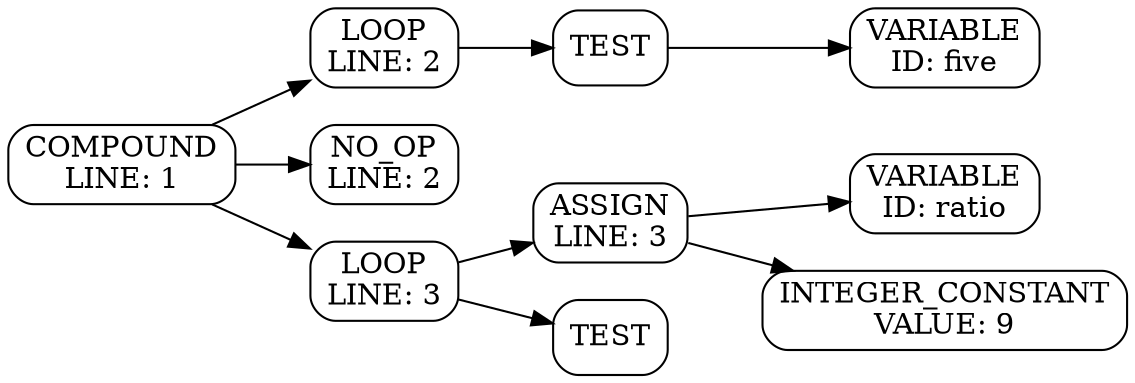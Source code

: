 digraph "parse tree"
{
  rankdir="LR"
  {
    node [shape=box, style="rounded"]
    node0 [label = "COMPOUND\nLINE: 1"]
    node1 [label = "LOOP\nLINE: 2"]
    node2 [label = "TEST"]
    node3 [label = "VARIABLE\nID: five"]
    node4 [label = "NO_OP\nLINE: 2"]
    node5 [label = "LOOP\nLINE: 3"]
    node6 [label = "ASSIGN\nLINE: 3"]
    node7 [label = "VARIABLE\nID: ratio"]
    node8 [label = "INTEGER_CONSTANT\nVALUE: 9"]
    node9 [label = "TEST"]
  }
  node2 -> { node3 }
  node1 -> { node2 }
  node6 -> { node7 node8 }
  node5 -> { node6 node9 }
  node0 -> { node1 node4 node5 }
}
